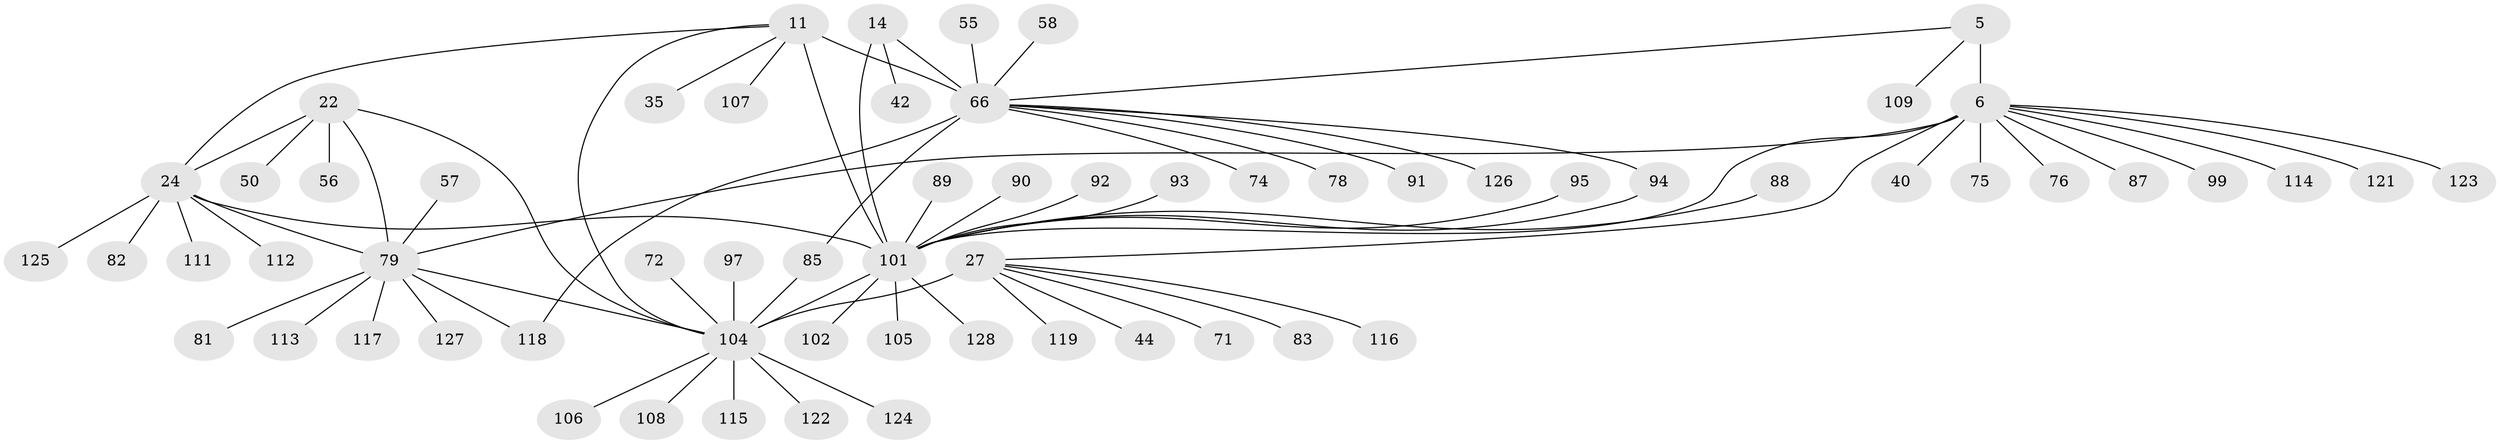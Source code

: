 // original degree distribution, {5: 0.015625, 8: 0.0546875, 7: 0.03125, 9: 0.046875, 12: 0.015625, 6: 0.0234375, 14: 0.0078125, 10: 0.0234375, 13: 0.0078125, 11: 0.0078125, 1: 0.5859375, 2: 0.1484375, 3: 0.0234375, 4: 0.0078125}
// Generated by graph-tools (version 1.1) at 2025/55/03/09/25 04:55:39]
// undirected, 64 vertices, 75 edges
graph export_dot {
graph [start="1"]
  node [color=gray90,style=filled];
  5 [super="+1"];
  6 [super="+4+3"];
  11 [super="+9"];
  14 [super="+13"];
  22 [super="+20"];
  24 [super="+21"];
  27 [super="+25"];
  35;
  40;
  42;
  44;
  50;
  55;
  56;
  57;
  58;
  66 [super="+12+32+51+52"];
  71;
  72;
  74;
  75 [super="+48"];
  76;
  78 [super="+49"];
  79 [super="+45"];
  81;
  82 [super="+69"];
  83;
  85;
  87;
  88;
  89 [super="+53"];
  90;
  91;
  92;
  93;
  94 [super="+38"];
  95;
  97;
  99;
  101 [super="+43+96+60+70+86+17+80"];
  102 [super="+77"];
  104 [super="+73+33+34+36+46+54+61+63+67+68"];
  105;
  106;
  107;
  108;
  109;
  111 [super="+47"];
  112;
  113 [super="+65+98"];
  114;
  115;
  116;
  117 [super="+37"];
  118;
  119;
  121 [super="+84+100+120"];
  122;
  123;
  124;
  125;
  126;
  127 [super="+39+110"];
  128;
  5 -- 6 [weight=8];
  5 -- 109;
  5 -- 66;
  6 -- 40;
  6 -- 114;
  6 -- 27;
  6 -- 101 [weight=2];
  6 -- 75;
  6 -- 99;
  6 -- 76;
  6 -- 87;
  6 -- 121;
  6 -- 123;
  6 -- 79;
  11 -- 35;
  11 -- 101 [weight=2];
  11 -- 107;
  11 -- 24;
  11 -- 104;
  11 -- 66 [weight=9];
  14 -- 42;
  14 -- 101 [weight=8];
  14 -- 66;
  22 -- 24 [weight=4];
  22 -- 50;
  22 -- 56;
  22 -- 104;
  22 -- 79 [weight=4];
  24 -- 112;
  24 -- 125;
  24 -- 111;
  24 -- 82;
  24 -- 101;
  24 -- 79 [weight=4];
  27 -- 44;
  27 -- 116;
  27 -- 71;
  27 -- 83;
  27 -- 119;
  27 -- 104 [weight=8];
  55 -- 66;
  57 -- 79;
  58 -- 66;
  66 -- 74;
  66 -- 78;
  66 -- 85;
  66 -- 91;
  66 -- 94;
  66 -- 118;
  66 -- 126;
  72 -- 104;
  79 -- 104 [weight=2];
  79 -- 81;
  79 -- 113;
  79 -- 117;
  79 -- 118;
  79 -- 127;
  85 -- 104;
  88 -- 101;
  89 -- 101;
  90 -- 101;
  92 -- 101;
  93 -- 101;
  94 -- 101;
  95 -- 101;
  97 -- 104;
  101 -- 105;
  101 -- 128;
  101 -- 102;
  101 -- 104 [weight=2];
  104 -- 106;
  104 -- 108;
  104 -- 115;
  104 -- 122;
  104 -- 124;
}
